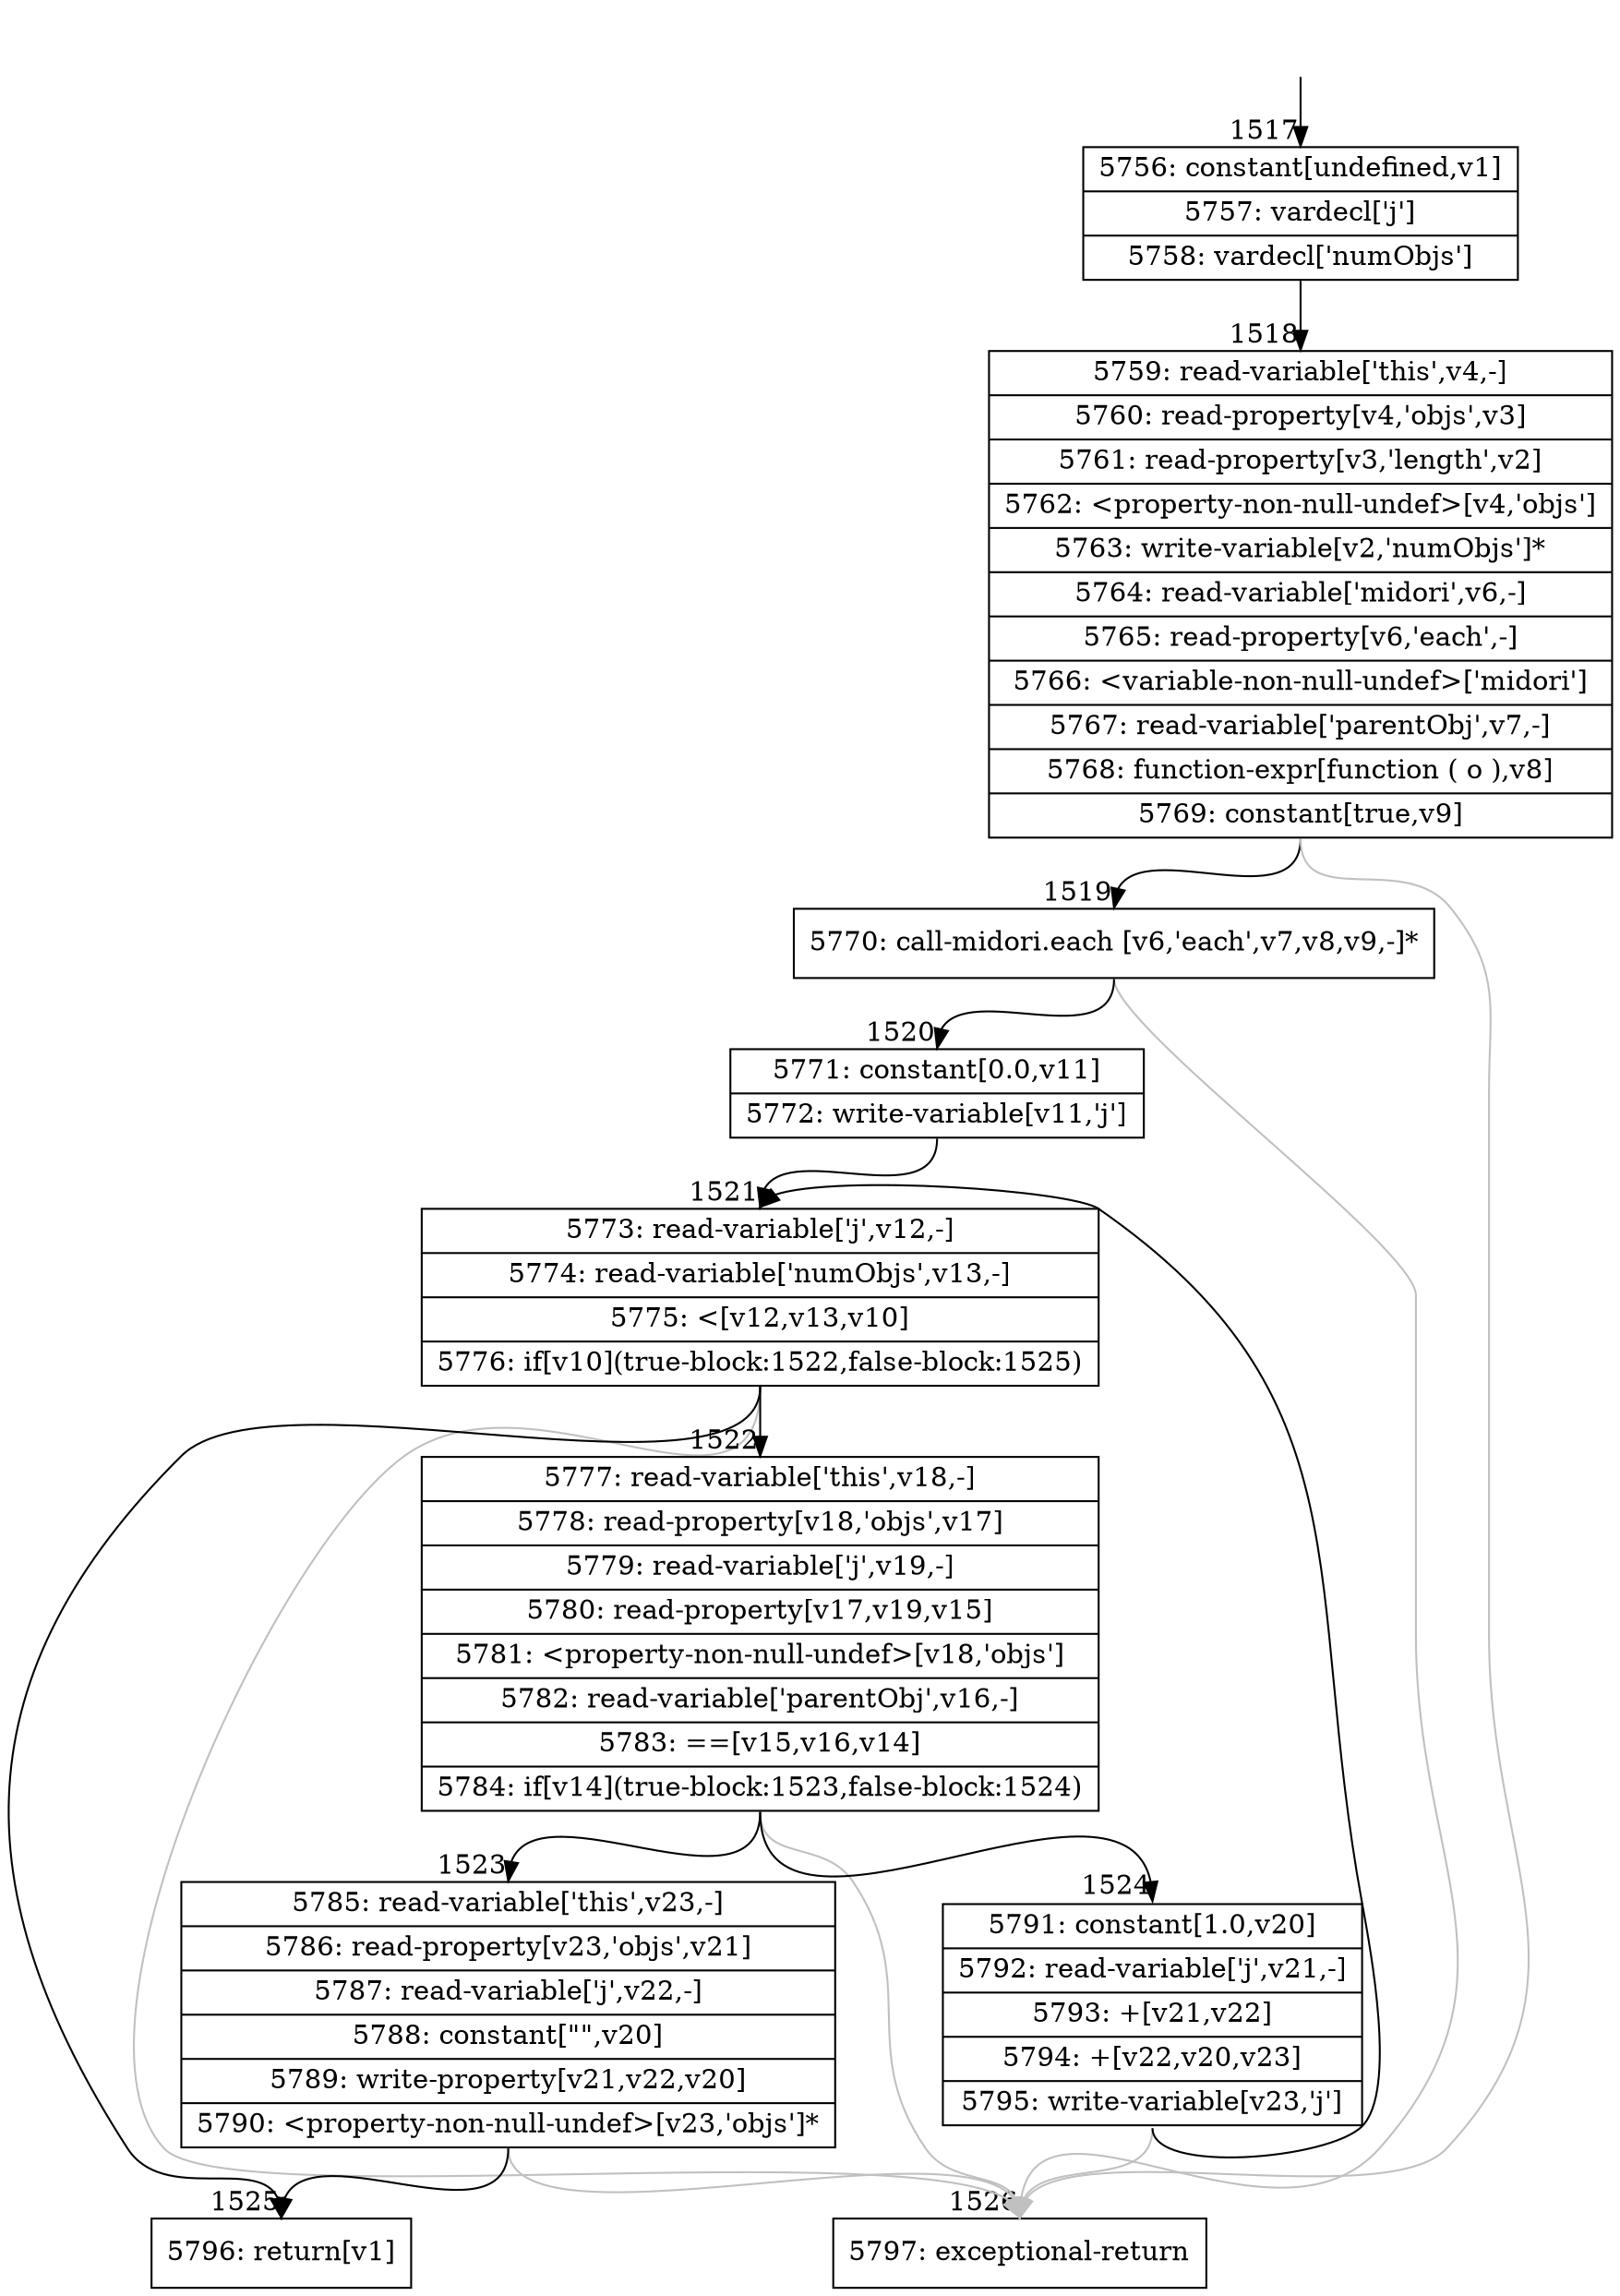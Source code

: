 digraph {
rankdir="TD"
BB_entry85[shape=none,label=""];
BB_entry85 -> BB1517 [tailport=s, headport=n, headlabel="    1517"]
BB1517 [shape=record label="{5756: constant[undefined,v1]|5757: vardecl['j']|5758: vardecl['numObjs']}" ] 
BB1517 -> BB1518 [tailport=s, headport=n, headlabel="      1518"]
BB1518 [shape=record label="{5759: read-variable['this',v4,-]|5760: read-property[v4,'objs',v3]|5761: read-property[v3,'length',v2]|5762: \<property-non-null-undef\>[v4,'objs']|5763: write-variable[v2,'numObjs']*|5764: read-variable['midori',v6,-]|5765: read-property[v6,'each',-]|5766: \<variable-non-null-undef\>['midori']|5767: read-variable['parentObj',v7,-]|5768: function-expr[function ( o ),v8]|5769: constant[true,v9]}" ] 
BB1518 -> BB1519 [tailport=s, headport=n, headlabel="      1519"]
BB1518 -> BB1526 [tailport=s, headport=n, color=gray, headlabel="      1526"]
BB1519 [shape=record label="{5770: call-midori.each [v6,'each',v7,v8,v9,-]*}" ] 
BB1519 -> BB1520 [tailport=s, headport=n, headlabel="      1520"]
BB1519 -> BB1526 [tailport=s, headport=n, color=gray]
BB1520 [shape=record label="{5771: constant[0.0,v11]|5772: write-variable[v11,'j']}" ] 
BB1520 -> BB1521 [tailport=s, headport=n, headlabel="      1521"]
BB1521 [shape=record label="{5773: read-variable['j',v12,-]|5774: read-variable['numObjs',v13,-]|5775: \<[v12,v13,v10]|5776: if[v10](true-block:1522,false-block:1525)}" ] 
BB1521 -> BB1522 [tailport=s, headport=n, headlabel="      1522"]
BB1521 -> BB1525 [tailport=s, headport=n, headlabel="      1525"]
BB1521 -> BB1526 [tailport=s, headport=n, color=gray]
BB1522 [shape=record label="{5777: read-variable['this',v18,-]|5778: read-property[v18,'objs',v17]|5779: read-variable['j',v19,-]|5780: read-property[v17,v19,v15]|5781: \<property-non-null-undef\>[v18,'objs']|5782: read-variable['parentObj',v16,-]|5783: ==[v15,v16,v14]|5784: if[v14](true-block:1523,false-block:1524)}" ] 
BB1522 -> BB1523 [tailport=s, headport=n, headlabel="      1523"]
BB1522 -> BB1524 [tailport=s, headport=n, headlabel="      1524"]
BB1522 -> BB1526 [tailport=s, headport=n, color=gray]
BB1523 [shape=record label="{5785: read-variable['this',v23,-]|5786: read-property[v23,'objs',v21]|5787: read-variable['j',v22,-]|5788: constant[\"\",v20]|5789: write-property[v21,v22,v20]|5790: \<property-non-null-undef\>[v23,'objs']*}" ] 
BB1523 -> BB1525 [tailport=s, headport=n]
BB1523 -> BB1526 [tailport=s, headport=n, color=gray]
BB1524 [shape=record label="{5791: constant[1.0,v20]|5792: read-variable['j',v21,-]|5793: +[v21,v22]|5794: +[v22,v20,v23]|5795: write-variable[v23,'j']}" ] 
BB1524 -> BB1521 [tailport=s, headport=n]
BB1524 -> BB1526 [tailport=s, headport=n, color=gray]
BB1525 [shape=record label="{5796: return[v1]}" ] 
BB1526 [shape=record label="{5797: exceptional-return}" ] 
//#$~ 1127
}
